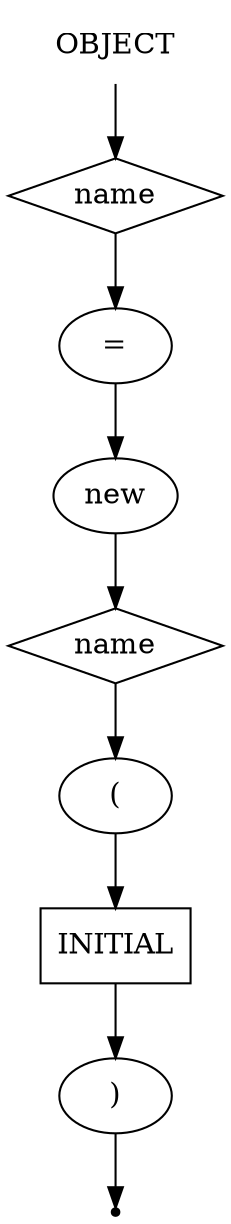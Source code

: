 digraph OBJECT {
    start [label=OBJECT shape=plaintext]
    A [label=name shape=diamond]
    B [label="=" shape=oval]
    C [label="new" shape=oval]
    D [label=name shape=diamond]
    E [label="(" shape=oval]
    F [label=INITIAL shape=box]
    G [label=")" shape=oval]
    end [label="" shape=point]
    start -> A
    A -> B
    B -> C
    C -> D
    D -> E
    E -> F
    F -> G
    G -> end
}